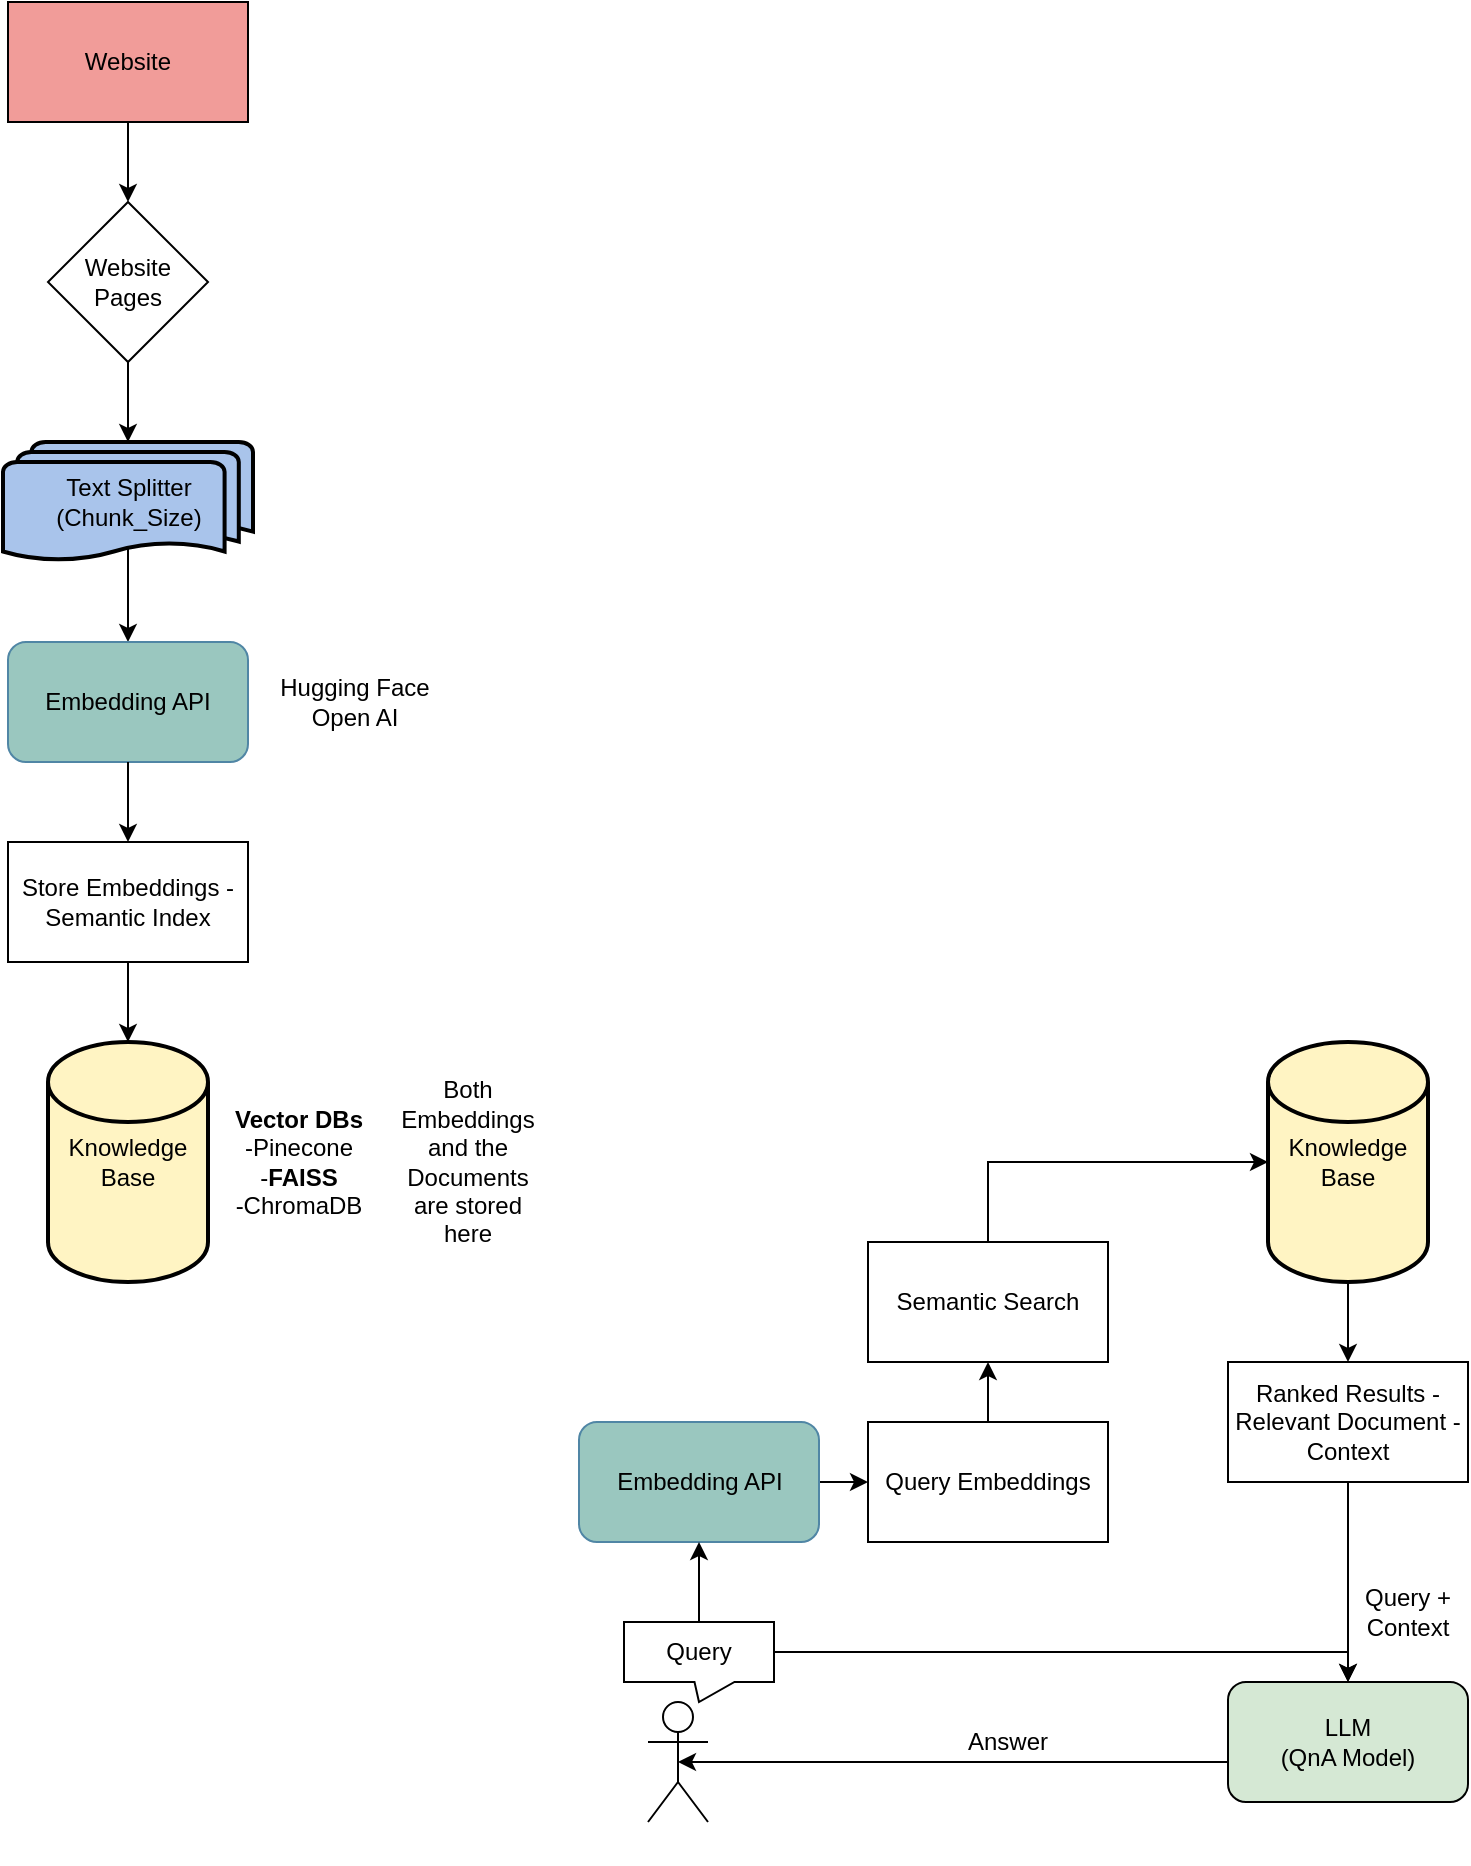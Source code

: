 <mxfile version="22.1.16" type="device">
  <diagram name="Page-1" id="eM3jrN-CMwBi8O_49MzD">
    <mxGraphModel dx="1436" dy="968" grid="1" gridSize="10" guides="1" tooltips="1" connect="1" arrows="1" fold="1" page="1" pageScale="1" pageWidth="850" pageHeight="1100" math="0" shadow="0">
      <root>
        <mxCell id="0" />
        <mxCell id="1" parent="0" />
        <mxCell id="stFJSk8VMIlFTLVJkgT5-1" value="Website Pages" style="rhombus;whiteSpace=wrap;html=1;" vertex="1" parent="1">
          <mxGeometry x="100" y="260" width="80" height="80" as="geometry" />
        </mxCell>
        <mxCell id="stFJSk8VMIlFTLVJkgT5-2" value="Website" style="rounded=0;whiteSpace=wrap;html=1;fillColor=#F19C99;" vertex="1" parent="1">
          <mxGeometry x="80" y="160" width="120" height="60" as="geometry" />
        </mxCell>
        <mxCell id="stFJSk8VMIlFTLVJkgT5-3" value="" style="endArrow=classic;html=1;rounded=0;exitX=0.5;exitY=1;exitDx=0;exitDy=0;" edge="1" parent="1" source="stFJSk8VMIlFTLVJkgT5-2" target="stFJSk8VMIlFTLVJkgT5-1">
          <mxGeometry width="50" height="50" relative="1" as="geometry">
            <mxPoint x="140" y="440" as="sourcePoint" />
            <mxPoint x="190" y="390" as="targetPoint" />
          </mxGeometry>
        </mxCell>
        <mxCell id="stFJSk8VMIlFTLVJkgT5-4" value="" style="endArrow=classic;html=1;rounded=0;exitX=0.5;exitY=1;exitDx=0;exitDy=0;entryX=0.5;entryY=0;entryDx=0;entryDy=0;entryPerimeter=0;" edge="1" parent="1" source="stFJSk8VMIlFTLVJkgT5-1" target="stFJSk8VMIlFTLVJkgT5-12">
          <mxGeometry width="50" height="50" relative="1" as="geometry">
            <mxPoint x="140" y="440" as="sourcePoint" />
            <mxPoint x="140" y="380" as="targetPoint" />
          </mxGeometry>
        </mxCell>
        <mxCell id="stFJSk8VMIlFTLVJkgT5-6" value="" style="endArrow=classic;html=1;rounded=0;exitX=0.5;exitY=0.88;exitDx=0;exitDy=0;exitPerimeter=0;" edge="1" parent="1" source="stFJSk8VMIlFTLVJkgT5-12">
          <mxGeometry width="50" height="50" relative="1" as="geometry">
            <mxPoint x="140" y="440" as="sourcePoint" />
            <mxPoint x="140" y="480" as="targetPoint" />
          </mxGeometry>
        </mxCell>
        <mxCell id="stFJSk8VMIlFTLVJkgT5-7" value="&lt;font color=&quot;#000000&quot;&gt;Embedding API&lt;/font&gt;" style="rounded=1;whiteSpace=wrap;html=1;fillColor=#9AC7BF;fontColor=#ffffff;strokeColor=#5086a5;fillStyle=auto;gradientColor=none;" vertex="1" parent="1">
          <mxGeometry x="80" y="480" width="120" height="60" as="geometry" />
        </mxCell>
        <mxCell id="stFJSk8VMIlFTLVJkgT5-8" value="" style="endArrow=classic;html=1;rounded=0;exitX=0.5;exitY=1;exitDx=0;exitDy=0;entryX=0.5;entryY=0;entryDx=0;entryDy=0;" edge="1" parent="1" source="stFJSk8VMIlFTLVJkgT5-7" target="stFJSk8VMIlFTLVJkgT5-9">
          <mxGeometry width="50" height="50" relative="1" as="geometry">
            <mxPoint x="130" y="470" as="sourcePoint" />
            <mxPoint x="140" y="580" as="targetPoint" />
          </mxGeometry>
        </mxCell>
        <mxCell id="stFJSk8VMIlFTLVJkgT5-9" value="Store Embeddings - Semantic Index" style="rounded=0;whiteSpace=wrap;html=1;" vertex="1" parent="1">
          <mxGeometry x="80" y="580" width="120" height="60" as="geometry" />
        </mxCell>
        <mxCell id="stFJSk8VMIlFTLVJkgT5-10" value="" style="endArrow=classic;html=1;rounded=0;exitX=0.5;exitY=1;exitDx=0;exitDy=0;" edge="1" parent="1" source="stFJSk8VMIlFTLVJkgT5-9">
          <mxGeometry width="50" height="50" relative="1" as="geometry">
            <mxPoint x="120" y="450" as="sourcePoint" />
            <mxPoint x="140" y="680" as="targetPoint" />
          </mxGeometry>
        </mxCell>
        <mxCell id="stFJSk8VMIlFTLVJkgT5-11" value="Knowledge Base" style="strokeWidth=2;html=1;shape=mxgraph.flowchart.database;whiteSpace=wrap;fillColor=#FFF4C3;" vertex="1" parent="1">
          <mxGeometry x="100" y="680" width="80" height="120" as="geometry" />
        </mxCell>
        <mxCell id="stFJSk8VMIlFTLVJkgT5-12" value="&lt;span style=&quot;font-family: Helvetica; font-size: 12px; font-style: normal; font-variant-ligatures: normal; font-variant-caps: normal; font-weight: 400; letter-spacing: normal; orphans: 2; text-align: center; text-indent: 0px; text-transform: none; widows: 2; word-spacing: 0px; -webkit-text-stroke-width: 0px; text-decoration-thickness: initial; text-decoration-style: initial; text-decoration-color: initial; float: none; display: inline !important;&quot;&gt;Text Splitter&lt;/span&gt;&lt;br style=&quot;border-color: rgb(0, 0, 0); font-family: Helvetica; font-size: 12px; font-style: normal; font-variant-ligatures: normal; font-variant-caps: normal; font-weight: 400; letter-spacing: normal; orphans: 2; text-align: center; text-indent: 0px; text-transform: none; widows: 2; word-spacing: 0px; -webkit-text-stroke-width: 0px; text-decoration-thickness: initial; text-decoration-style: initial; text-decoration-color: initial;&quot;&gt;&lt;span style=&quot;font-family: Helvetica; font-size: 12px; font-style: normal; font-variant-ligatures: normal; font-variant-caps: normal; font-weight: 400; letter-spacing: normal; orphans: 2; text-align: center; text-indent: 0px; text-transform: none; widows: 2; word-spacing: 0px; -webkit-text-stroke-width: 0px; text-decoration-thickness: initial; text-decoration-style: initial; text-decoration-color: initial; float: none; display: inline !important;&quot;&gt;(Chunk_Size)&lt;/span&gt;" style="strokeWidth=2;html=1;shape=mxgraph.flowchart.multi-document;whiteSpace=wrap;fillColor=#A9C4EB;strokeColor=default;" vertex="1" parent="1">
          <mxGeometry x="77.5" y="380" width="125" height="60" as="geometry" />
        </mxCell>
        <mxCell id="stFJSk8VMIlFTLVJkgT5-14" value="&lt;b&gt;Vector DBs&lt;/b&gt;&lt;br&gt;-Pinecone&lt;br&gt;-&lt;b&gt;FAISS&lt;/b&gt;&lt;br&gt;-ChromaDB" style="text;html=1;align=center;verticalAlign=middle;resizable=0;points=[];autosize=1;strokeColor=none;fillColor=none;" vertex="1" parent="1">
          <mxGeometry x="180" y="705" width="90" height="70" as="geometry" />
        </mxCell>
        <mxCell id="stFJSk8VMIlFTLVJkgT5-16" value="Hugging Face&lt;br&gt;Open AI" style="text;html=1;align=center;verticalAlign=middle;resizable=0;points=[];autosize=1;strokeColor=none;fillColor=none;" vertex="1" parent="1">
          <mxGeometry x="202.5" y="490" width="100" height="40" as="geometry" />
        </mxCell>
        <mxCell id="stFJSk8VMIlFTLVJkgT5-17" value="Both Embeddings and the Documents are stored here" style="text;html=1;strokeColor=none;fillColor=none;align=center;verticalAlign=middle;whiteSpace=wrap;rounded=0;" vertex="1" parent="1">
          <mxGeometry x="280" y="725" width="60" height="30" as="geometry" />
        </mxCell>
        <mxCell id="stFJSk8VMIlFTLVJkgT5-18" value="Knowledge Base" style="strokeWidth=2;html=1;shape=mxgraph.flowchart.database;whiteSpace=wrap;fillColor=#FFF4C3;" vertex="1" parent="1">
          <mxGeometry x="710" y="680" width="80" height="120" as="geometry" />
        </mxCell>
        <mxCell id="stFJSk8VMIlFTLVJkgT5-19" value="Actor" style="shape=umlActor;verticalLabelPosition=bottom;verticalAlign=top;html=1;outlineConnect=0;fontColor=#FFFFFF;" vertex="1" parent="1">
          <mxGeometry x="400" y="1010" width="30" height="60" as="geometry" />
        </mxCell>
        <mxCell id="stFJSk8VMIlFTLVJkgT5-39" style="edgeStyle=orthogonalEdgeStyle;rounded=0;orthogonalLoop=1;jettySize=auto;html=1;exitX=0;exitY=0;exitDx=75;exitDy=15;exitPerimeter=0;entryX=0.5;entryY=0;entryDx=0;entryDy=0;" edge="1" parent="1" source="stFJSk8VMIlFTLVJkgT5-24" target="stFJSk8VMIlFTLVJkgT5-36">
          <mxGeometry relative="1" as="geometry">
            <mxPoint x="660" y="930" as="targetPoint" />
            <Array as="points">
              <mxPoint x="750" y="985" />
            </Array>
          </mxGeometry>
        </mxCell>
        <mxCell id="stFJSk8VMIlFTLVJkgT5-24" value="Query" style="shape=callout;whiteSpace=wrap;html=1;perimeter=calloutPerimeter;size=10;position=0.47;" vertex="1" parent="1">
          <mxGeometry x="388" y="970" width="75" height="40" as="geometry" />
        </mxCell>
        <mxCell id="stFJSk8VMIlFTLVJkgT5-30" style="edgeStyle=orthogonalEdgeStyle;rounded=0;orthogonalLoop=1;jettySize=auto;html=1;exitX=1;exitY=0.5;exitDx=0;exitDy=0;entryX=0;entryY=0.5;entryDx=0;entryDy=0;" edge="1" parent="1" source="stFJSk8VMIlFTLVJkgT5-26" target="stFJSk8VMIlFTLVJkgT5-29">
          <mxGeometry relative="1" as="geometry" />
        </mxCell>
        <mxCell id="stFJSk8VMIlFTLVJkgT5-26" value="&lt;font color=&quot;#000000&quot;&gt;Embedding API&lt;/font&gt;" style="rounded=1;whiteSpace=wrap;html=1;fillColor=#9AC7BF;fontColor=#ffffff;strokeColor=#5086a5;fillStyle=auto;gradientColor=none;" vertex="1" parent="1">
          <mxGeometry x="365.5" y="870" width="120" height="60" as="geometry" />
        </mxCell>
        <mxCell id="stFJSk8VMIlFTLVJkgT5-27" value="" style="endArrow=classic;html=1;rounded=0;exitX=0.5;exitY=0;exitDx=0;exitDy=0;exitPerimeter=0;entryX=0.5;entryY=1;entryDx=0;entryDy=0;" edge="1" parent="1" source="stFJSk8VMIlFTLVJkgT5-24" target="stFJSk8VMIlFTLVJkgT5-26">
          <mxGeometry width="50" height="50" relative="1" as="geometry">
            <mxPoint x="510" y="920" as="sourcePoint" />
            <mxPoint x="560" y="870" as="targetPoint" />
          </mxGeometry>
        </mxCell>
        <mxCell id="stFJSk8VMIlFTLVJkgT5-29" value="Query Embeddings" style="rounded=0;whiteSpace=wrap;html=1;" vertex="1" parent="1">
          <mxGeometry x="510" y="870" width="120" height="60" as="geometry" />
        </mxCell>
        <mxCell id="stFJSk8VMIlFTLVJkgT5-31" value="" style="endArrow=classic;html=1;rounded=0;exitX=0.5;exitY=0;exitDx=0;exitDy=0;" edge="1" parent="1" source="stFJSk8VMIlFTLVJkgT5-29">
          <mxGeometry width="50" height="50" relative="1" as="geometry">
            <mxPoint x="510" y="920" as="sourcePoint" />
            <mxPoint x="570" y="840" as="targetPoint" />
          </mxGeometry>
        </mxCell>
        <mxCell id="stFJSk8VMIlFTLVJkgT5-32" value="Semantic Search" style="rounded=0;whiteSpace=wrap;html=1;" vertex="1" parent="1">
          <mxGeometry x="510" y="780" width="120" height="60" as="geometry" />
        </mxCell>
        <mxCell id="stFJSk8VMIlFTLVJkgT5-33" value="" style="endArrow=classic;html=1;rounded=0;entryX=0;entryY=0.5;entryDx=0;entryDy=0;entryPerimeter=0;exitX=0.5;exitY=0;exitDx=0;exitDy=0;" edge="1" parent="1" source="stFJSk8VMIlFTLVJkgT5-32" target="stFJSk8VMIlFTLVJkgT5-18">
          <mxGeometry width="50" height="50" relative="1" as="geometry">
            <mxPoint x="510" y="920" as="sourcePoint" />
            <mxPoint x="560" y="870" as="targetPoint" />
            <Array as="points">
              <mxPoint x="570" y="740" />
            </Array>
          </mxGeometry>
        </mxCell>
        <mxCell id="stFJSk8VMIlFTLVJkgT5-34" value="" style="endArrow=classic;html=1;rounded=0;exitX=0.5;exitY=1;exitDx=0;exitDy=0;exitPerimeter=0;entryX=0.5;entryY=0;entryDx=0;entryDy=0;" edge="1" parent="1" source="stFJSk8VMIlFTLVJkgT5-18" target="stFJSk8VMIlFTLVJkgT5-35">
          <mxGeometry width="50" height="50" relative="1" as="geometry">
            <mxPoint x="510" y="920" as="sourcePoint" />
            <mxPoint x="750" y="840" as="targetPoint" />
          </mxGeometry>
        </mxCell>
        <mxCell id="stFJSk8VMIlFTLVJkgT5-35" value="Ranked Results -Relevant Document - Context" style="rounded=0;whiteSpace=wrap;html=1;" vertex="1" parent="1">
          <mxGeometry x="690" y="840" width="120" height="60" as="geometry" />
        </mxCell>
        <mxCell id="stFJSk8VMIlFTLVJkgT5-36" value="LLM&lt;br&gt;(QnA Model)" style="rounded=1;whiteSpace=wrap;html=1;fillColor=#D5E8D4;" vertex="1" parent="1">
          <mxGeometry x="690" y="1000" width="120" height="60" as="geometry" />
        </mxCell>
        <mxCell id="stFJSk8VMIlFTLVJkgT5-40" value="" style="endArrow=classic;html=1;rounded=0;entryX=0.5;entryY=0;entryDx=0;entryDy=0;exitX=0.5;exitY=1;exitDx=0;exitDy=0;" edge="1" parent="1" source="stFJSk8VMIlFTLVJkgT5-35" target="stFJSk8VMIlFTLVJkgT5-36">
          <mxGeometry width="50" height="50" relative="1" as="geometry">
            <mxPoint x="510" y="920" as="sourcePoint" />
            <mxPoint x="560" y="870" as="targetPoint" />
          </mxGeometry>
        </mxCell>
        <mxCell id="stFJSk8VMIlFTLVJkgT5-42" value="Query + Context" style="text;html=1;strokeColor=none;fillColor=none;align=center;verticalAlign=middle;whiteSpace=wrap;rounded=0;" vertex="1" parent="1">
          <mxGeometry x="750" y="950" width="60" height="30" as="geometry" />
        </mxCell>
        <mxCell id="stFJSk8VMIlFTLVJkgT5-43" value="" style="endArrow=classic;html=1;rounded=0;entryX=0.5;entryY=0.5;entryDx=0;entryDy=0;entryPerimeter=0;" edge="1" parent="1" target="stFJSk8VMIlFTLVJkgT5-19">
          <mxGeometry width="50" height="50" relative="1" as="geometry">
            <mxPoint x="690" y="1040" as="sourcePoint" />
            <mxPoint x="560" y="870" as="targetPoint" />
          </mxGeometry>
        </mxCell>
        <mxCell id="stFJSk8VMIlFTLVJkgT5-44" value="Answer" style="text;html=1;strokeColor=none;fillColor=none;align=center;verticalAlign=middle;whiteSpace=wrap;rounded=0;" vertex="1" parent="1">
          <mxGeometry x="550" y="1015" width="60" height="30" as="geometry" />
        </mxCell>
      </root>
    </mxGraphModel>
  </diagram>
</mxfile>

